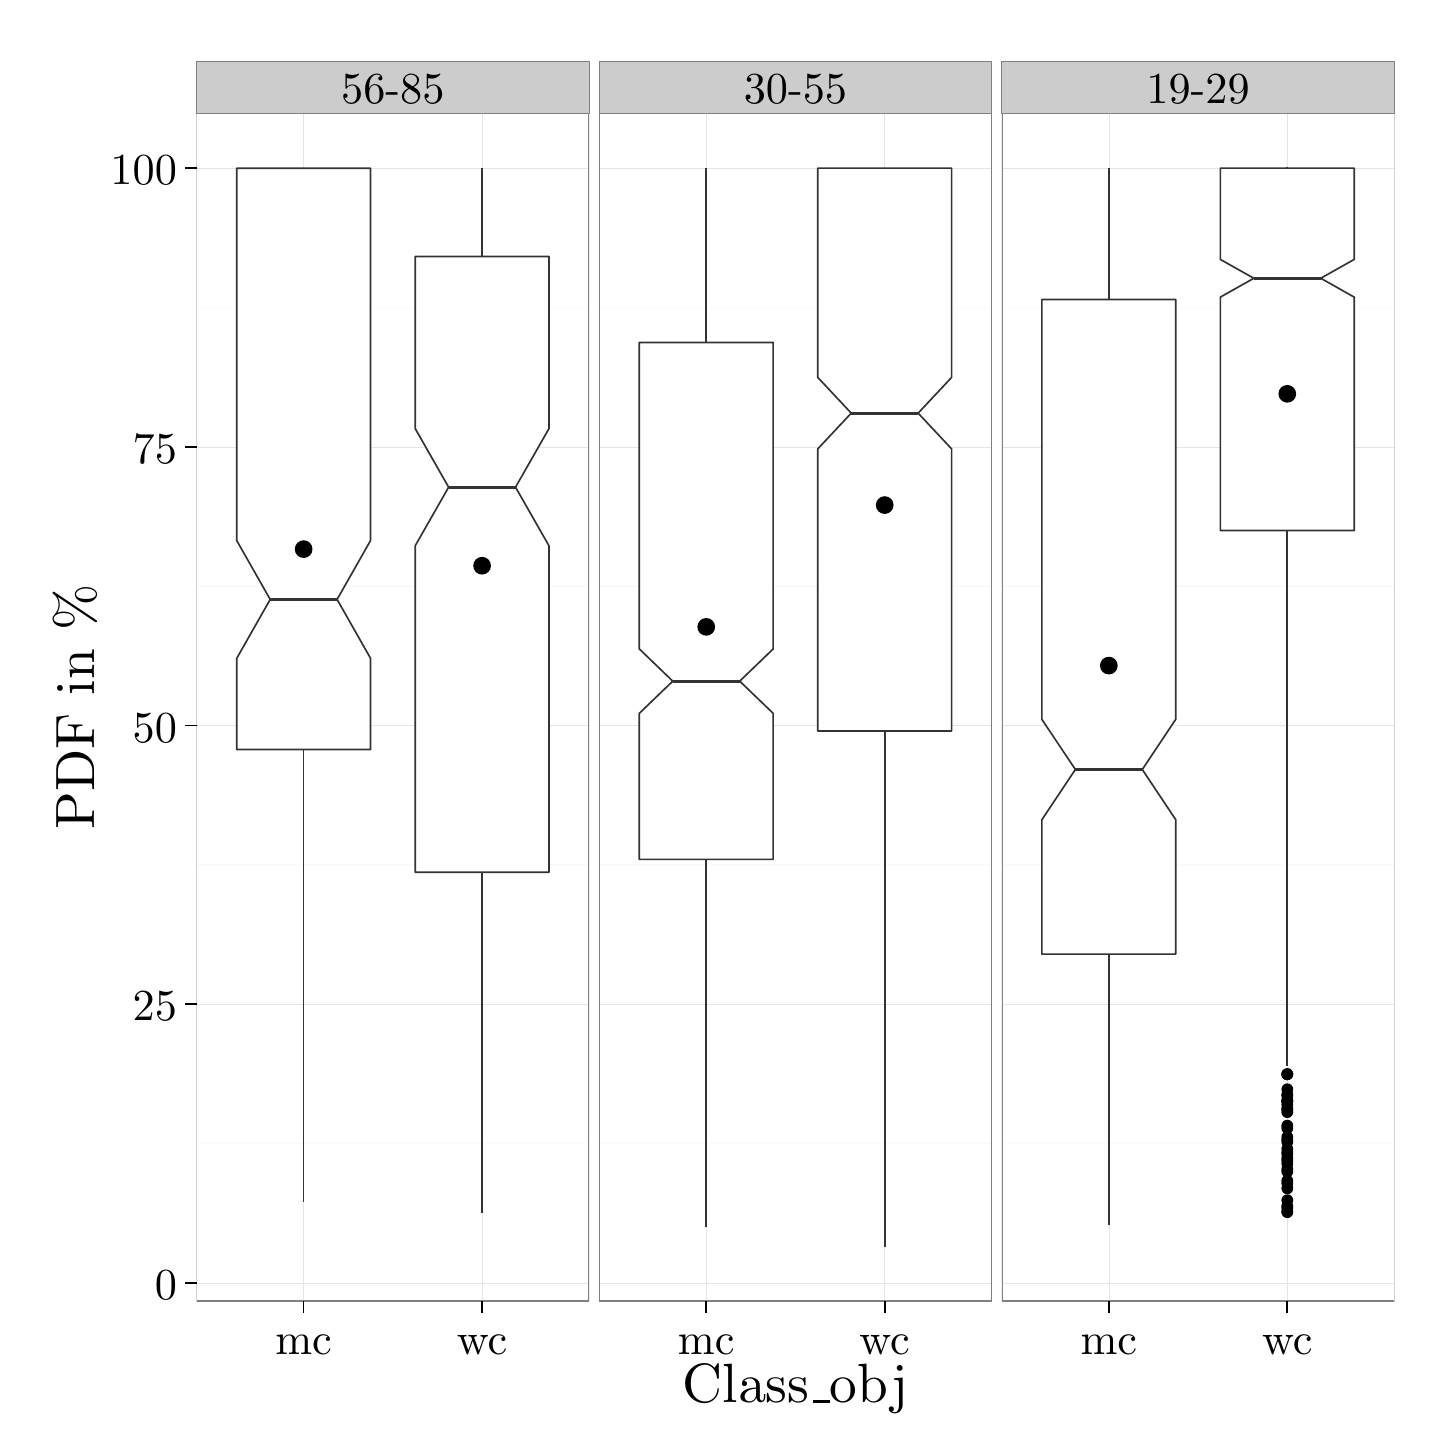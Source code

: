 % Created by tikzDevice version 0.8.1 on 2016-02-09 02:17:30
% !TEX encoding = UTF-8 Unicode
\begin{tikzpicture}[x=1pt,y=1pt]
\definecolor{fillColor}{RGB}{255,255,255}
\path[use as bounding box,fill=fillColor,fill opacity=0.00] (0,0) rectangle (505.89,505.89);
\begin{scope}
\path[clip] (  0.00,  0.00) rectangle (505.89,505.89);
\definecolor{drawColor}{RGB}{255,255,255}
\definecolor{fillColor}{RGB}{255,255,255}

\path[draw=drawColor,line width= 0.6pt,line join=round,line cap=round,fill=fillColor] (  0.00, -0.00) rectangle (505.89,505.89);
\end{scope}
\begin{scope}
\path[clip] ( 61.03, 45.77) rectangle (202.89,475.09);
\definecolor{fillColor}{RGB}{255,255,255}

\path[fill=fillColor] ( 61.03, 45.77) rectangle (202.89,475.09);
\definecolor{drawColor}{gray}{0.98}

\path[draw=drawColor,line width= 0.6pt,line join=round] ( 61.03,102.67) --
	(202.89,102.67);

\path[draw=drawColor,line width= 0.6pt,line join=round] ( 61.03,203.37) --
	(202.89,203.37);

\path[draw=drawColor,line width= 0.6pt,line join=round] ( 61.03,304.07) --
	(202.89,304.07);

\path[draw=drawColor,line width= 0.6pt,line join=round] ( 61.03,404.78) --
	(202.89,404.78);
\definecolor{drawColor}{gray}{0.90}

\path[draw=drawColor,line width= 0.2pt,line join=round] ( 61.03, 52.32) --
	(202.89, 52.32);

\path[draw=drawColor,line width= 0.2pt,line join=round] ( 61.03,153.02) --
	(202.89,153.02);

\path[draw=drawColor,line width= 0.2pt,line join=round] ( 61.03,253.72) --
	(202.89,253.72);

\path[draw=drawColor,line width= 0.2pt,line join=round] ( 61.03,354.43) --
	(202.89,354.43);

\path[draw=drawColor,line width= 0.2pt,line join=round] ( 61.03,455.13) --
	(202.89,455.13);

\path[draw=drawColor,line width= 0.2pt,line join=round] ( 99.72, 45.77) --
	( 99.72,475.09);

\path[draw=drawColor,line width= 0.2pt,line join=round] (164.20, 45.77) --
	(164.20,475.09);
\definecolor{drawColor}{gray}{0.20}

\path[draw=drawColor,line width= 0.6pt,line join=round] ( 99.72,455.07) -- ( 99.72,455.13);

\path[draw=drawColor,line width= 0.6pt,line join=round] ( 99.72,245.04) -- ( 99.72, 81.64);

\path[draw=drawColor,line width= 0.6pt,line join=round,line cap=round,fill=fillColor] ( 75.54,455.07) --
	( 75.54,320.57) --
	( 87.63,299.28) --
	( 75.54,277.99) --
	( 75.54,245.04) --
	(123.90,245.04) --
	(123.90,277.99) --
	(111.81,299.28) --
	(123.90,320.57) --
	(123.90,455.07) --
	( 75.54,455.07) --
	cycle;

\path[draw=drawColor,line width= 1.1pt,line join=round] ( 87.63,299.28) -- (111.81,299.28);

\path[draw=drawColor,line width= 0.6pt,line join=round] (164.20,423.21) -- (164.20,455.13);

\path[draw=drawColor,line width= 0.6pt,line join=round] (164.20,200.71) -- (164.20, 77.57);

\path[draw=drawColor,line width= 0.6pt,line join=round,line cap=round,fill=fillColor] (140.02,423.21) --
	(140.02,361.04) --
	(152.11,339.84) --
	(140.02,318.65) --
	(140.02,200.71) --
	(188.38,200.71) --
	(188.38,318.65) --
	(176.29,339.84) --
	(188.38,361.04) --
	(188.38,423.21) --
	(140.02,423.21) --
	cycle;

\path[draw=drawColor,line width= 1.1pt,line join=round] (152.11,339.84) -- (176.29,339.84);
\definecolor{fillColor}{RGB}{0,0,0}

\path[fill=fillColor] ( 99.72,317.46) circle (  3.20);

\path[fill=fillColor] (164.20,311.46) circle (  3.20);
\definecolor{drawColor}{gray}{0.50}

\path[draw=drawColor,line width= 0.6pt,line join=round,line cap=round] ( 61.03, 45.77) rectangle (202.89,475.09);
\end{scope}
\begin{scope}
\path[clip] (206.51, 45.77) rectangle (348.37,475.09);
\definecolor{fillColor}{RGB}{255,255,255}

\path[fill=fillColor] (206.51, 45.77) rectangle (348.37,475.09);
\definecolor{drawColor}{gray}{0.98}

\path[draw=drawColor,line width= 0.6pt,line join=round] (206.51,102.67) --
	(348.37,102.67);

\path[draw=drawColor,line width= 0.6pt,line join=round] (206.51,203.37) --
	(348.37,203.37);

\path[draw=drawColor,line width= 0.6pt,line join=round] (206.51,304.07) --
	(348.37,304.07);

\path[draw=drawColor,line width= 0.6pt,line join=round] (206.51,404.78) --
	(348.37,404.78);
\definecolor{drawColor}{gray}{0.90}

\path[draw=drawColor,line width= 0.2pt,line join=round] (206.51, 52.32) --
	(348.37, 52.32);

\path[draw=drawColor,line width= 0.2pt,line join=round] (206.51,153.02) --
	(348.37,153.02);

\path[draw=drawColor,line width= 0.2pt,line join=round] (206.51,253.72) --
	(348.37,253.72);

\path[draw=drawColor,line width= 0.2pt,line join=round] (206.51,354.43) --
	(348.37,354.43);

\path[draw=drawColor,line width= 0.2pt,line join=round] (206.51,455.13) --
	(348.37,455.13);

\path[draw=drawColor,line width= 0.2pt,line join=round] (245.20, 45.77) --
	(245.20,475.09);

\path[draw=drawColor,line width= 0.2pt,line join=round] (309.68, 45.77) --
	(309.68,475.09);
\definecolor{drawColor}{gray}{0.20}

\path[draw=drawColor,line width= 0.6pt,line join=round] (245.20,392.13) -- (245.20,455.13);

\path[draw=drawColor,line width= 0.6pt,line join=round] (245.20,205.34) -- (245.20, 72.66);

\path[draw=drawColor,line width= 0.6pt,line join=round,line cap=round,fill=fillColor] (221.01,392.13) --
	(221.01,281.39) --
	(233.10,269.75) --
	(221.01,258.12) --
	(221.01,205.34) --
	(269.38,205.34) --
	(269.38,258.12) --
	(257.29,269.75) --
	(269.38,281.39) --
	(269.38,392.13) --
	(221.01,392.13) --
	cycle;

\path[draw=drawColor,line width= 1.1pt,line join=round] (233.10,269.75) -- (257.29,269.75);

\path[draw=drawColor,line width= 0.6pt,line join=round] (309.68,455.13) -- (309.68,455.13);

\path[draw=drawColor,line width= 0.6pt,line join=round] (309.68,251.75) -- (309.68, 65.29);

\path[draw=drawColor,line width= 0.6pt,line join=round,line cap=round,fill=fillColor] (285.50,455.13) --
	(285.50,379.51) --
	(297.59,366.59) --
	(285.50,353.68) --
	(285.50,251.75) --
	(333.86,251.75) --
	(333.86,353.68) --
	(321.77,366.59) --
	(333.86,379.51) --
	(333.86,455.13) --
	(285.50,455.13) --
	cycle;

\path[draw=drawColor,line width= 1.1pt,line join=round] (297.59,366.59) -- (321.77,366.59);
\definecolor{fillColor}{RGB}{0,0,0}

\path[fill=fillColor] (245.20,289.37) circle (  3.20);

\path[fill=fillColor] (309.68,333.38) circle (  3.20);
\definecolor{drawColor}{gray}{0.50}

\path[draw=drawColor,line width= 0.6pt,line join=round,line cap=round] (206.51, 45.77) rectangle (348.37,475.09);
\end{scope}
\begin{scope}
\path[clip] (351.98, 45.77) rectangle (493.85,475.09);
\definecolor{fillColor}{RGB}{255,255,255}

\path[fill=fillColor] (351.98, 45.77) rectangle (493.85,475.09);
\definecolor{drawColor}{gray}{0.98}

\path[draw=drawColor,line width= 0.6pt,line join=round] (351.98,102.67) --
	(493.85,102.67);

\path[draw=drawColor,line width= 0.6pt,line join=round] (351.98,203.37) --
	(493.85,203.37);

\path[draw=drawColor,line width= 0.6pt,line join=round] (351.98,304.07) --
	(493.85,304.07);

\path[draw=drawColor,line width= 0.6pt,line join=round] (351.98,404.78) --
	(493.85,404.78);
\definecolor{drawColor}{gray}{0.90}

\path[draw=drawColor,line width= 0.2pt,line join=round] (351.98, 52.32) --
	(493.85, 52.32);

\path[draw=drawColor,line width= 0.2pt,line join=round] (351.98,153.02) --
	(493.85,153.02);

\path[draw=drawColor,line width= 0.2pt,line join=round] (351.98,253.72) --
	(493.85,253.72);

\path[draw=drawColor,line width= 0.2pt,line join=round] (351.98,354.43) --
	(493.85,354.43);

\path[draw=drawColor,line width= 0.2pt,line join=round] (351.98,455.13) --
	(493.85,455.13);

\path[draw=drawColor,line width= 0.2pt,line join=round] (390.67, 45.77) --
	(390.67,475.09);

\path[draw=drawColor,line width= 0.2pt,line join=round] (455.16, 45.77) --
	(455.16,475.09);
\definecolor{drawColor}{gray}{0.20}

\path[draw=drawColor,line width= 0.6pt,line join=round] (390.67,407.64) -- (390.67,455.13);

\path[draw=drawColor,line width= 0.6pt,line join=round] (390.67,171.11) -- (390.67, 73.10);

\path[draw=drawColor,line width= 0.6pt,line join=round,line cap=round,fill=fillColor] (366.49,407.64) --
	(366.49,255.94) --
	(378.58,237.81) --
	(366.49,219.68) --
	(366.49,171.11) --
	(414.85,171.11) --
	(414.85,219.68) --
	(402.76,237.81) --
	(414.85,255.94) --
	(414.85,407.64) --
	(366.49,407.64) --
	cycle;

\path[draw=drawColor,line width= 1.1pt,line join=round] (378.58,237.81) -- (402.76,237.81);
\definecolor{fillColor}{RGB}{0,0,0}

\path[fill=fillColor] (455.16,115.03) circle (  2.13);

\path[fill=fillColor] (455.16, 89.25) circle (  2.13);

\path[fill=fillColor] (455.16, 98.88) circle (  2.13);

\path[fill=fillColor] (455.16,119.99) circle (  2.13);

\path[fill=fillColor] (455.16,122.28) circle (  2.13);

\path[fill=fillColor] (455.16,108.19) circle (  2.13);

\path[fill=fillColor] (455.16,109.15) circle (  2.13);

\path[fill=fillColor] (455.16, 82.20) circle (  2.13);

\path[fill=fillColor] (455.16,114.03) circle (  2.13);

\path[fill=fillColor] (455.16, 77.85) circle (  2.13);

\path[fill=fillColor] (455.16, 99.53) circle (  2.13);

\path[fill=fillColor] (455.16, 92.52) circle (  2.13);

\path[fill=fillColor] (455.16,100.77) circle (  2.13);

\path[fill=fillColor] (455.16,117.97) circle (  2.13);

\path[fill=fillColor] (455.16, 96.50) circle (  2.13);

\path[fill=fillColor] (455.16,127.72) circle (  2.13);

\path[fill=fillColor] (455.16, 93.40) circle (  2.13);

\path[fill=fillColor] (455.16, 95.38) circle (  2.13);

\path[fill=fillColor] (455.16, 97.39) circle (  2.13);

\path[fill=fillColor] (455.16, 86.47) circle (  2.13);

\path[fill=fillColor] (455.16,127.68) circle (  2.13);

\path[fill=fillColor] (455.16,118.18) circle (  2.13);

\path[fill=fillColor] (455.16,115.36) circle (  2.13);

\path[fill=fillColor] (455.16, 88.33) circle (  2.13);

\path[fill=fillColor] (455.16, 80.03) circle (  2.13);

\path[fill=fillColor] (455.16,104.00) circle (  2.13);

\path[fill=fillColor] (455.16,116.85) circle (  2.13);

\path[fill=fillColor] (455.16, 79.43) circle (  2.13);

\path[fill=fillColor] (455.16,120.39) circle (  2.13);

\path[fill=fillColor] (455.16, 78.18) circle (  2.13);

\path[fill=fillColor] (455.16,105.04) circle (  2.13);

\path[fill=fillColor] (455.16,103.23) circle (  2.13);

\path[fill=fillColor] (455.16,118.06) circle (  2.13);

\path[fill=fillColor] (455.16,127.72) circle (  2.13);

\path[draw=drawColor,line width= 0.6pt,line join=round] (455.16,455.13) -- (455.16,455.57);

\path[draw=drawColor,line width= 0.6pt,line join=round] (455.16,324.19) -- (455.16,130.86);
\definecolor{fillColor}{RGB}{255,255,255}

\path[draw=drawColor,line width= 0.6pt,line join=round,line cap=round,fill=fillColor] (430.97,455.13) --
	(430.97,422.14) --
	(443.06,415.33) --
	(430.97,408.52) --
	(430.97,324.19) --
	(479.34,324.19) --
	(479.34,408.52) --
	(467.25,415.33) --
	(479.34,422.14) --
	(479.34,455.13) --
	(430.97,455.13) --
	cycle;

\path[draw=drawColor,line width= 1.1pt,line join=round] (443.06,415.33) -- (467.25,415.33);
\definecolor{fillColor}{RGB}{0,0,0}

\path[fill=fillColor] (390.67,275.37) circle (  3.20);

\path[fill=fillColor] (455.16,373.58) circle (  3.20);
\definecolor{drawColor}{gray}{0.50}

\path[draw=drawColor,line width= 0.6pt,line join=round,line cap=round] (351.98, 45.77) rectangle (493.85,475.09);
\end{scope}
\begin{scope}
\path[clip] (  0.00,  0.00) rectangle (505.89,505.89);
\definecolor{drawColor}{gray}{0.50}
\definecolor{fillColor}{gray}{0.80}

\path[draw=drawColor,line width= 0.2pt,line join=round,line cap=round,fill=fillColor] ( 61.03,475.09) rectangle (202.89,493.85);
\definecolor{drawColor}{RGB}{0,0,0}

\node[text=drawColor,anchor=base,inner sep=0pt, outer sep=0pt, scale=  1.60] at (131.96,478.43) {56-85};
\end{scope}
\begin{scope}
\path[clip] (  0.00,  0.00) rectangle (505.89,505.89);
\definecolor{drawColor}{gray}{0.50}
\definecolor{fillColor}{gray}{0.80}

\path[draw=drawColor,line width= 0.2pt,line join=round,line cap=round,fill=fillColor] (206.51,475.09) rectangle (348.37,493.85);
\definecolor{drawColor}{RGB}{0,0,0}

\node[text=drawColor,anchor=base,inner sep=0pt, outer sep=0pt, scale=  1.60] at (277.44,478.43) {30-55};
\end{scope}
\begin{scope}
\path[clip] (  0.00,  0.00) rectangle (505.89,505.89);
\definecolor{drawColor}{gray}{0.50}
\definecolor{fillColor}{gray}{0.80}

\path[draw=drawColor,line width= 0.2pt,line join=round,line cap=round,fill=fillColor] (351.98,475.09) rectangle (493.85,493.85);
\definecolor{drawColor}{RGB}{0,0,0}

\node[text=drawColor,anchor=base,inner sep=0pt, outer sep=0pt, scale=  1.60] at (422.91,478.43) {19-29};
\end{scope}
\begin{scope}
\path[clip] (  0.00,  0.00) rectangle (505.89,505.89);
\definecolor{drawColor}{RGB}{0,0,0}

\node[text=drawColor,anchor=base east,inner sep=0pt, outer sep=0pt, scale=  1.60] at ( 53.92, 46.28) {0};

\node[text=drawColor,anchor=base east,inner sep=0pt, outer sep=0pt, scale=  1.60] at ( 53.92,146.99) {25};

\node[text=drawColor,anchor=base east,inner sep=0pt, outer sep=0pt, scale=  1.60] at ( 53.92,247.69) {50};

\node[text=drawColor,anchor=base east,inner sep=0pt, outer sep=0pt, scale=  1.60] at ( 53.92,348.39) {75};

\node[text=drawColor,anchor=base east,inner sep=0pt, outer sep=0pt, scale=  1.60] at ( 53.92,449.10) {100};
\end{scope}
\begin{scope}
\path[clip] (  0.00,  0.00) rectangle (505.89,505.89);
\definecolor{drawColor}{RGB}{0,0,0}

\path[draw=drawColor,line width= 0.6pt,line join=round] ( 56.76, 52.32) --
	( 61.03, 52.32);

\path[draw=drawColor,line width= 0.6pt,line join=round] ( 56.76,153.02) --
	( 61.03,153.02);

\path[draw=drawColor,line width= 0.6pt,line join=round] ( 56.76,253.72) --
	( 61.03,253.72);

\path[draw=drawColor,line width= 0.6pt,line join=round] ( 56.76,354.43) --
	( 61.03,354.43);

\path[draw=drawColor,line width= 0.6pt,line join=round] ( 56.76,455.13) --
	( 61.03,455.13);
\end{scope}
\begin{scope}
\path[clip] (  0.00,  0.00) rectangle (505.89,505.89);
\definecolor{drawColor}{RGB}{0,0,0}

\path[draw=drawColor,line width= 0.6pt,line join=round] ( 99.72, 41.50) --
	( 99.72, 45.77);

\path[draw=drawColor,line width= 0.6pt,line join=round] (164.20, 41.50) --
	(164.20, 45.77);
\end{scope}
\begin{scope}
\path[clip] (  0.00,  0.00) rectangle (505.89,505.89);
\definecolor{drawColor}{RGB}{0,0,0}

\node[text=drawColor,anchor=base,inner sep=0pt, outer sep=0pt, scale=  1.60] at ( 99.72, 26.59) {mc};

\node[text=drawColor,anchor=base,inner sep=0pt, outer sep=0pt, scale=  1.60] at (164.20, 26.59) {wc};
\end{scope}
\begin{scope}
\path[clip] (  0.00,  0.00) rectangle (505.89,505.89);
\definecolor{drawColor}{RGB}{0,0,0}

\path[draw=drawColor,line width= 0.6pt,line join=round] (245.20, 41.50) --
	(245.20, 45.77);

\path[draw=drawColor,line width= 0.6pt,line join=round] (309.68, 41.50) --
	(309.68, 45.77);
\end{scope}
\begin{scope}
\path[clip] (  0.00,  0.00) rectangle (505.89,505.89);
\definecolor{drawColor}{RGB}{0,0,0}

\node[text=drawColor,anchor=base,inner sep=0pt, outer sep=0pt, scale=  1.60] at (245.20, 26.59) {mc};

\node[text=drawColor,anchor=base,inner sep=0pt, outer sep=0pt, scale=  1.60] at (309.68, 26.59) {wc};
\end{scope}
\begin{scope}
\path[clip] (  0.00,  0.00) rectangle (505.89,505.89);
\definecolor{drawColor}{RGB}{0,0,0}

\path[draw=drawColor,line width= 0.6pt,line join=round] (390.67, 41.50) --
	(390.67, 45.77);

\path[draw=drawColor,line width= 0.6pt,line join=round] (455.16, 41.50) --
	(455.16, 45.77);
\end{scope}
\begin{scope}
\path[clip] (  0.00,  0.00) rectangle (505.89,505.89);
\definecolor{drawColor}{RGB}{0,0,0}

\node[text=drawColor,anchor=base,inner sep=0pt, outer sep=0pt, scale=  1.60] at (390.67, 26.59) {mc};

\node[text=drawColor,anchor=base,inner sep=0pt, outer sep=0pt, scale=  1.60] at (455.16, 26.59) {wc};
\end{scope}
\begin{scope}
\path[clip] (  0.00,  0.00) rectangle (505.89,505.89);
\definecolor{drawColor}{RGB}{0,0,0}

\node[text=drawColor,anchor=base,inner sep=0pt, outer sep=0pt, scale=  2.00] at (277.44,  9.03) {Class{\_{}}obj};
\end{scope}
\begin{scope}
\path[clip] (  0.00,  0.00) rectangle (505.89,505.89);
\definecolor{drawColor}{RGB}{0,0,0}

\node[text=drawColor,rotate= 90.00,anchor=base,inner sep=0pt, outer sep=0pt, scale=  2.00] at ( 24.12,260.43) {PDF in {\%}};
\end{scope}
\end{tikzpicture}
